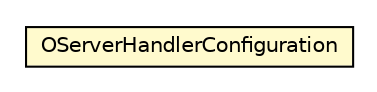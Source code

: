 #!/usr/local/bin/dot
#
# Class diagram 
# Generated by UMLGraph version R5_6-24-gf6e263 (http://www.umlgraph.org/)
#

digraph G {
	edge [fontname="Helvetica",fontsize=10,labelfontname="Helvetica",labelfontsize=10];
	node [fontname="Helvetica",fontsize=10,shape=plaintext];
	nodesep=0.25;
	ranksep=0.5;
	// com.orientechnologies.orient.server.config.OServerHandlerConfiguration
	c6954881 [label=<<table title="com.orientechnologies.orient.server.config.OServerHandlerConfiguration" border="0" cellborder="1" cellspacing="0" cellpadding="2" port="p" bgcolor="lemonChiffon" href="./OServerHandlerConfiguration.html">
		<tr><td><table border="0" cellspacing="0" cellpadding="1">
<tr><td align="center" balign="center"> OServerHandlerConfiguration </td></tr>
		</table></td></tr>
		</table>>, URL="./OServerHandlerConfiguration.html", fontname="Helvetica", fontcolor="black", fontsize=10.0];
}

